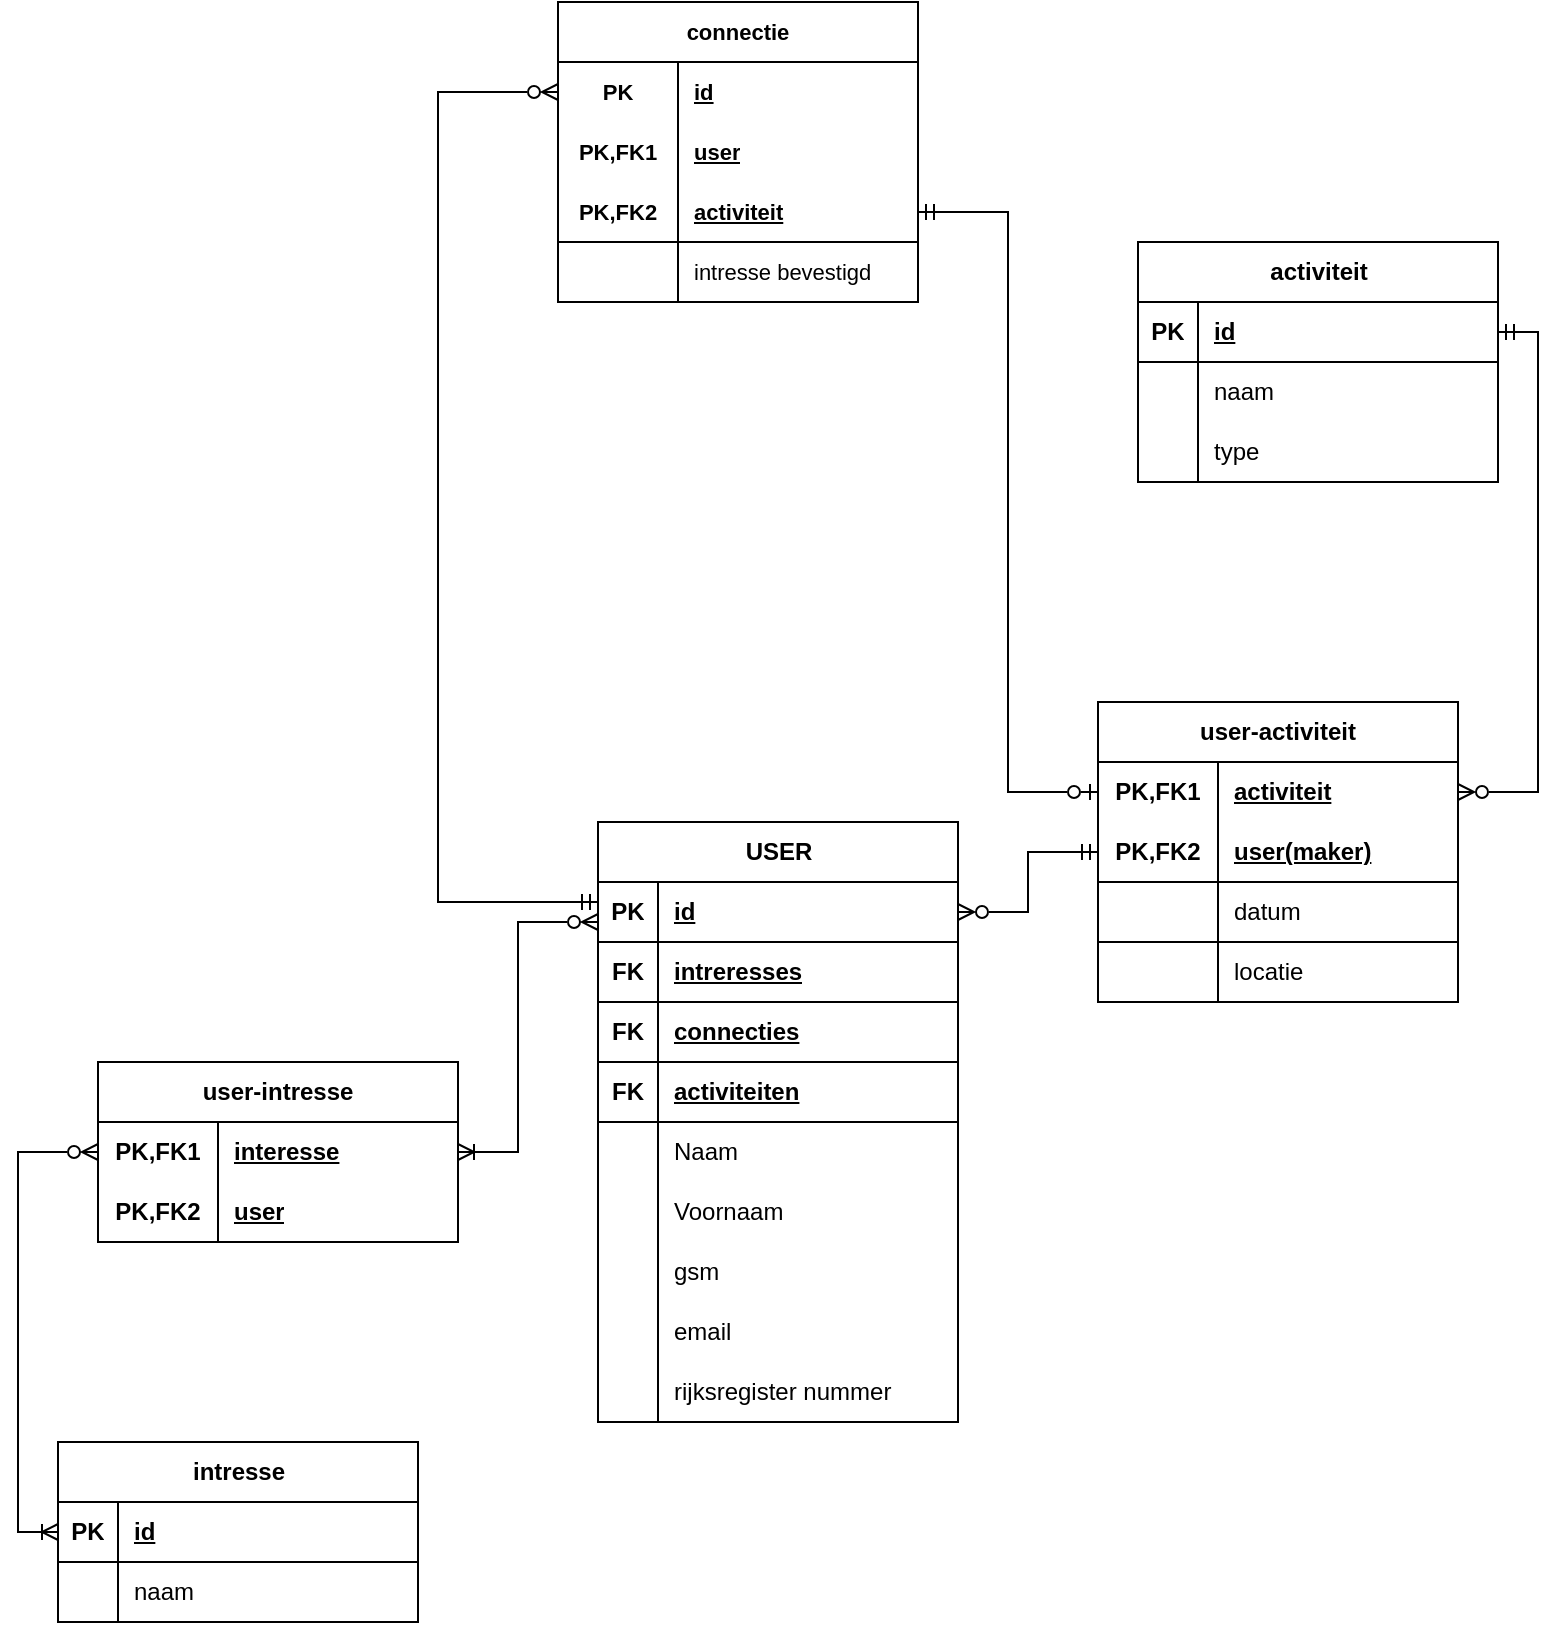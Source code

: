 <mxfile>
    <diagram name="Pagina-1" id="zkqFvFdBHUhe0cVwehjx">
        <mxGraphModel dx="555" dy="964" grid="1" gridSize="10" guides="1" tooltips="1" connect="1" arrows="1" fold="1" page="1" pageScale="1" pageWidth="827" pageHeight="1169" math="0" shadow="0">
            <root>
                <mxCell id="0"/>
                <mxCell id="1" parent="0"/>
                <mxCell id="kH-lECa4SdLWJ0C1_CDl-1" value="USER" style="shape=table;startSize=30;container=1;collapsible=1;childLayout=tableLayout;fixedRows=1;rowLines=0;fontStyle=1;align=center;resizeLast=1;html=1;" parent="1" vertex="1">
                    <mxGeometry x="350" y="700" width="180" height="300" as="geometry">
                        <mxRectangle x="280" y="360" width="70" height="30" as="alternateBounds"/>
                    </mxGeometry>
                </mxCell>
                <mxCell id="kH-lECa4SdLWJ0C1_CDl-2" value="" style="shape=tableRow;horizontal=0;startSize=0;swimlaneHead=0;swimlaneBody=0;fillColor=none;collapsible=0;dropTarget=0;points=[[0,0.5],[1,0.5]];portConstraint=eastwest;top=0;left=0;right=0;bottom=1;" parent="kH-lECa4SdLWJ0C1_CDl-1" vertex="1">
                    <mxGeometry y="30" width="180" height="30" as="geometry"/>
                </mxCell>
                <mxCell id="kH-lECa4SdLWJ0C1_CDl-3" value="PK" style="shape=partialRectangle;connectable=0;fillColor=none;top=0;left=0;bottom=0;right=0;fontStyle=1;overflow=hidden;whiteSpace=wrap;html=1;" parent="kH-lECa4SdLWJ0C1_CDl-2" vertex="1">
                    <mxGeometry width="30" height="30" as="geometry">
                        <mxRectangle width="30" height="30" as="alternateBounds"/>
                    </mxGeometry>
                </mxCell>
                <mxCell id="kH-lECa4SdLWJ0C1_CDl-4" value="id" style="shape=partialRectangle;connectable=0;fillColor=none;top=0;left=0;bottom=0;right=0;align=left;spacingLeft=6;fontStyle=5;overflow=hidden;whiteSpace=wrap;html=1;" parent="kH-lECa4SdLWJ0C1_CDl-2" vertex="1">
                    <mxGeometry x="30" width="150" height="30" as="geometry">
                        <mxRectangle width="150" height="30" as="alternateBounds"/>
                    </mxGeometry>
                </mxCell>
                <mxCell id="kH-lECa4SdLWJ0C1_CDl-14" value="" style="shape=tableRow;horizontal=0;startSize=0;swimlaneHead=0;swimlaneBody=0;fillColor=none;collapsible=0;dropTarget=0;points=[[0,0.5],[1,0.5]];portConstraint=eastwest;top=0;left=0;right=0;bottom=1;" parent="kH-lECa4SdLWJ0C1_CDl-1" vertex="1">
                    <mxGeometry y="60" width="180" height="30" as="geometry"/>
                </mxCell>
                <mxCell id="kH-lECa4SdLWJ0C1_CDl-15" value="FK" style="shape=partialRectangle;connectable=0;fillColor=none;top=0;left=0;bottom=0;right=0;fontStyle=1;overflow=hidden;whiteSpace=wrap;html=1;" parent="kH-lECa4SdLWJ0C1_CDl-14" vertex="1">
                    <mxGeometry width="30" height="30" as="geometry">
                        <mxRectangle width="30" height="30" as="alternateBounds"/>
                    </mxGeometry>
                </mxCell>
                <mxCell id="kH-lECa4SdLWJ0C1_CDl-16" value="intreresses" style="shape=partialRectangle;connectable=0;fillColor=none;top=0;left=0;bottom=0;right=0;align=left;spacingLeft=6;fontStyle=5;overflow=hidden;whiteSpace=wrap;html=1;" parent="kH-lECa4SdLWJ0C1_CDl-14" vertex="1">
                    <mxGeometry x="30" width="150" height="30" as="geometry">
                        <mxRectangle width="150" height="30" as="alternateBounds"/>
                    </mxGeometry>
                </mxCell>
                <mxCell id="kH-lECa4SdLWJ0C1_CDl-26" value="" style="shape=tableRow;horizontal=0;startSize=0;swimlaneHead=0;swimlaneBody=0;fillColor=none;collapsible=0;dropTarget=0;points=[[0,0.5],[1,0.5]];portConstraint=eastwest;top=0;left=0;right=0;bottom=1;" parent="kH-lECa4SdLWJ0C1_CDl-1" vertex="1">
                    <mxGeometry y="90" width="180" height="30" as="geometry"/>
                </mxCell>
                <mxCell id="kH-lECa4SdLWJ0C1_CDl-27" value="FK" style="shape=partialRectangle;connectable=0;fillColor=none;top=0;left=0;bottom=0;right=0;fontStyle=1;overflow=hidden;whiteSpace=wrap;html=1;" parent="kH-lECa4SdLWJ0C1_CDl-26" vertex="1">
                    <mxGeometry width="30" height="30" as="geometry">
                        <mxRectangle width="30" height="30" as="alternateBounds"/>
                    </mxGeometry>
                </mxCell>
                <mxCell id="kH-lECa4SdLWJ0C1_CDl-28" value="connecties" style="shape=partialRectangle;connectable=0;fillColor=none;top=0;left=0;bottom=0;right=0;align=left;spacingLeft=6;fontStyle=5;overflow=hidden;whiteSpace=wrap;html=1;" parent="kH-lECa4SdLWJ0C1_CDl-26" vertex="1">
                    <mxGeometry x="30" width="150" height="30" as="geometry">
                        <mxRectangle width="150" height="30" as="alternateBounds"/>
                    </mxGeometry>
                </mxCell>
                <mxCell id="kH-lECa4SdLWJ0C1_CDl-29" value="" style="shape=tableRow;horizontal=0;startSize=0;swimlaneHead=0;swimlaneBody=0;fillColor=none;collapsible=0;dropTarget=0;points=[[0,0.5],[1,0.5]];portConstraint=eastwest;top=0;left=0;right=0;bottom=1;" parent="kH-lECa4SdLWJ0C1_CDl-1" vertex="1">
                    <mxGeometry y="120" width="180" height="30" as="geometry"/>
                </mxCell>
                <mxCell id="kH-lECa4SdLWJ0C1_CDl-30" value="FK" style="shape=partialRectangle;connectable=0;fillColor=none;top=0;left=0;bottom=0;right=0;fontStyle=1;overflow=hidden;whiteSpace=wrap;html=1;" parent="kH-lECa4SdLWJ0C1_CDl-29" vertex="1">
                    <mxGeometry width="30" height="30" as="geometry">
                        <mxRectangle width="30" height="30" as="alternateBounds"/>
                    </mxGeometry>
                </mxCell>
                <mxCell id="kH-lECa4SdLWJ0C1_CDl-31" value="activiteiten" style="shape=partialRectangle;connectable=0;fillColor=none;top=0;left=0;bottom=0;right=0;align=left;spacingLeft=6;fontStyle=5;overflow=hidden;whiteSpace=wrap;html=1;" parent="kH-lECa4SdLWJ0C1_CDl-29" vertex="1">
                    <mxGeometry x="30" width="150" height="30" as="geometry">
                        <mxRectangle width="150" height="30" as="alternateBounds"/>
                    </mxGeometry>
                </mxCell>
                <mxCell id="kH-lECa4SdLWJ0C1_CDl-5" value="" style="shape=tableRow;horizontal=0;startSize=0;swimlaneHead=0;swimlaneBody=0;fillColor=none;collapsible=0;dropTarget=0;points=[[0,0.5],[1,0.5]];portConstraint=eastwest;top=0;left=0;right=0;bottom=0;" parent="kH-lECa4SdLWJ0C1_CDl-1" vertex="1">
                    <mxGeometry y="150" width="180" height="30" as="geometry"/>
                </mxCell>
                <mxCell id="kH-lECa4SdLWJ0C1_CDl-6" value="" style="shape=partialRectangle;connectable=0;fillColor=none;top=0;left=0;bottom=0;right=0;editable=1;overflow=hidden;whiteSpace=wrap;html=1;" parent="kH-lECa4SdLWJ0C1_CDl-5" vertex="1">
                    <mxGeometry width="30" height="30" as="geometry">
                        <mxRectangle width="30" height="30" as="alternateBounds"/>
                    </mxGeometry>
                </mxCell>
                <mxCell id="kH-lECa4SdLWJ0C1_CDl-7" value="Naam" style="shape=partialRectangle;connectable=0;fillColor=none;top=0;left=0;bottom=0;right=0;align=left;spacingLeft=6;overflow=hidden;whiteSpace=wrap;html=1;" parent="kH-lECa4SdLWJ0C1_CDl-5" vertex="1">
                    <mxGeometry x="30" width="150" height="30" as="geometry">
                        <mxRectangle width="150" height="30" as="alternateBounds"/>
                    </mxGeometry>
                </mxCell>
                <mxCell id="kH-lECa4SdLWJ0C1_CDl-8" value="" style="shape=tableRow;horizontal=0;startSize=0;swimlaneHead=0;swimlaneBody=0;fillColor=none;collapsible=0;dropTarget=0;points=[[0,0.5],[1,0.5]];portConstraint=eastwest;top=0;left=0;right=0;bottom=0;" parent="kH-lECa4SdLWJ0C1_CDl-1" vertex="1">
                    <mxGeometry y="180" width="180" height="30" as="geometry"/>
                </mxCell>
                <mxCell id="kH-lECa4SdLWJ0C1_CDl-9" value="" style="shape=partialRectangle;connectable=0;fillColor=none;top=0;left=0;bottom=0;right=0;editable=1;overflow=hidden;whiteSpace=wrap;html=1;" parent="kH-lECa4SdLWJ0C1_CDl-8" vertex="1">
                    <mxGeometry width="30" height="30" as="geometry">
                        <mxRectangle width="30" height="30" as="alternateBounds"/>
                    </mxGeometry>
                </mxCell>
                <mxCell id="kH-lECa4SdLWJ0C1_CDl-10" value="Voornaam" style="shape=partialRectangle;connectable=0;fillColor=none;top=0;left=0;bottom=0;right=0;align=left;spacingLeft=6;overflow=hidden;whiteSpace=wrap;html=1;" parent="kH-lECa4SdLWJ0C1_CDl-8" vertex="1">
                    <mxGeometry x="30" width="150" height="30" as="geometry">
                        <mxRectangle width="150" height="30" as="alternateBounds"/>
                    </mxGeometry>
                </mxCell>
                <mxCell id="kH-lECa4SdLWJ0C1_CDl-11" value="" style="shape=tableRow;horizontal=0;startSize=0;swimlaneHead=0;swimlaneBody=0;fillColor=none;collapsible=0;dropTarget=0;points=[[0,0.5],[1,0.5]];portConstraint=eastwest;top=0;left=0;right=0;bottom=0;" parent="kH-lECa4SdLWJ0C1_CDl-1" vertex="1">
                    <mxGeometry y="210" width="180" height="30" as="geometry"/>
                </mxCell>
                <mxCell id="kH-lECa4SdLWJ0C1_CDl-12" value="" style="shape=partialRectangle;connectable=0;fillColor=none;top=0;left=0;bottom=0;right=0;editable=1;overflow=hidden;whiteSpace=wrap;html=1;" parent="kH-lECa4SdLWJ0C1_CDl-11" vertex="1">
                    <mxGeometry width="30" height="30" as="geometry">
                        <mxRectangle width="30" height="30" as="alternateBounds"/>
                    </mxGeometry>
                </mxCell>
                <mxCell id="kH-lECa4SdLWJ0C1_CDl-13" value="gsm" style="shape=partialRectangle;connectable=0;fillColor=none;top=0;left=0;bottom=0;right=0;align=left;spacingLeft=6;overflow=hidden;whiteSpace=wrap;html=1;" parent="kH-lECa4SdLWJ0C1_CDl-11" vertex="1">
                    <mxGeometry x="30" width="150" height="30" as="geometry">
                        <mxRectangle width="150" height="30" as="alternateBounds"/>
                    </mxGeometry>
                </mxCell>
                <mxCell id="kH-lECa4SdLWJ0C1_CDl-20" value="" style="shape=tableRow;horizontal=0;startSize=0;swimlaneHead=0;swimlaneBody=0;fillColor=none;collapsible=0;dropTarget=0;points=[[0,0.5],[1,0.5]];portConstraint=eastwest;top=0;left=0;right=0;bottom=0;" parent="kH-lECa4SdLWJ0C1_CDl-1" vertex="1">
                    <mxGeometry y="240" width="180" height="30" as="geometry"/>
                </mxCell>
                <mxCell id="kH-lECa4SdLWJ0C1_CDl-21" value="" style="shape=partialRectangle;connectable=0;fillColor=none;top=0;left=0;bottom=0;right=0;editable=1;overflow=hidden;whiteSpace=wrap;html=1;" parent="kH-lECa4SdLWJ0C1_CDl-20" vertex="1">
                    <mxGeometry width="30" height="30" as="geometry">
                        <mxRectangle width="30" height="30" as="alternateBounds"/>
                    </mxGeometry>
                </mxCell>
                <mxCell id="kH-lECa4SdLWJ0C1_CDl-22" value="email" style="shape=partialRectangle;connectable=0;fillColor=none;top=0;left=0;bottom=0;right=0;align=left;spacingLeft=6;overflow=hidden;whiteSpace=wrap;html=1;" parent="kH-lECa4SdLWJ0C1_CDl-20" vertex="1">
                    <mxGeometry x="30" width="150" height="30" as="geometry">
                        <mxRectangle width="150" height="30" as="alternateBounds"/>
                    </mxGeometry>
                </mxCell>
                <mxCell id="kH-lECa4SdLWJ0C1_CDl-23" value="" style="shape=tableRow;horizontal=0;startSize=0;swimlaneHead=0;swimlaneBody=0;fillColor=none;collapsible=0;dropTarget=0;points=[[0,0.5],[1,0.5]];portConstraint=eastwest;top=0;left=0;right=0;bottom=0;" parent="kH-lECa4SdLWJ0C1_CDl-1" vertex="1">
                    <mxGeometry y="270" width="180" height="30" as="geometry"/>
                </mxCell>
                <mxCell id="kH-lECa4SdLWJ0C1_CDl-24" value="" style="shape=partialRectangle;connectable=0;fillColor=none;top=0;left=0;bottom=0;right=0;editable=1;overflow=hidden;whiteSpace=wrap;html=1;" parent="kH-lECa4SdLWJ0C1_CDl-23" vertex="1">
                    <mxGeometry width="30" height="30" as="geometry">
                        <mxRectangle width="30" height="30" as="alternateBounds"/>
                    </mxGeometry>
                </mxCell>
                <mxCell id="kH-lECa4SdLWJ0C1_CDl-25" value="rijksregister nummer" style="shape=partialRectangle;connectable=0;fillColor=none;top=0;left=0;bottom=0;right=0;align=left;spacingLeft=6;overflow=hidden;whiteSpace=wrap;html=1;" parent="kH-lECa4SdLWJ0C1_CDl-23" vertex="1">
                    <mxGeometry x="30" width="150" height="30" as="geometry">
                        <mxRectangle width="150" height="30" as="alternateBounds"/>
                    </mxGeometry>
                </mxCell>
                <mxCell id="kH-lECa4SdLWJ0C1_CDl-32" value="activiteit" style="shape=table;startSize=30;container=1;collapsible=1;childLayout=tableLayout;fixedRows=1;rowLines=0;fontStyle=1;align=center;resizeLast=1;html=1;" parent="1" vertex="1">
                    <mxGeometry x="620" y="410" width="180" height="120" as="geometry"/>
                </mxCell>
                <mxCell id="kH-lECa4SdLWJ0C1_CDl-33" value="" style="shape=tableRow;horizontal=0;startSize=0;swimlaneHead=0;swimlaneBody=0;fillColor=none;collapsible=0;dropTarget=0;points=[[0,0.5],[1,0.5]];portConstraint=eastwest;top=0;left=0;right=0;bottom=1;" parent="kH-lECa4SdLWJ0C1_CDl-32" vertex="1">
                    <mxGeometry y="30" width="180" height="30" as="geometry"/>
                </mxCell>
                <mxCell id="kH-lECa4SdLWJ0C1_CDl-34" value="PK" style="shape=partialRectangle;connectable=0;fillColor=none;top=0;left=0;bottom=0;right=0;fontStyle=1;overflow=hidden;whiteSpace=wrap;html=1;" parent="kH-lECa4SdLWJ0C1_CDl-33" vertex="1">
                    <mxGeometry width="30" height="30" as="geometry">
                        <mxRectangle width="30" height="30" as="alternateBounds"/>
                    </mxGeometry>
                </mxCell>
                <mxCell id="kH-lECa4SdLWJ0C1_CDl-35" value="id" style="shape=partialRectangle;connectable=0;fillColor=none;top=0;left=0;bottom=0;right=0;align=left;spacingLeft=6;fontStyle=5;overflow=hidden;whiteSpace=wrap;html=1;" parent="kH-lECa4SdLWJ0C1_CDl-33" vertex="1">
                    <mxGeometry x="30" width="150" height="30" as="geometry">
                        <mxRectangle width="150" height="30" as="alternateBounds"/>
                    </mxGeometry>
                </mxCell>
                <mxCell id="kH-lECa4SdLWJ0C1_CDl-36" value="" style="shape=tableRow;horizontal=0;startSize=0;swimlaneHead=0;swimlaneBody=0;fillColor=none;collapsible=0;dropTarget=0;points=[[0,0.5],[1,0.5]];portConstraint=eastwest;top=0;left=0;right=0;bottom=0;" parent="kH-lECa4SdLWJ0C1_CDl-32" vertex="1">
                    <mxGeometry y="60" width="180" height="30" as="geometry"/>
                </mxCell>
                <mxCell id="kH-lECa4SdLWJ0C1_CDl-37" value="" style="shape=partialRectangle;connectable=0;fillColor=none;top=0;left=0;bottom=0;right=0;editable=1;overflow=hidden;whiteSpace=wrap;html=1;" parent="kH-lECa4SdLWJ0C1_CDl-36" vertex="1">
                    <mxGeometry width="30" height="30" as="geometry">
                        <mxRectangle width="30" height="30" as="alternateBounds"/>
                    </mxGeometry>
                </mxCell>
                <mxCell id="kH-lECa4SdLWJ0C1_CDl-38" value="naam" style="shape=partialRectangle;connectable=0;fillColor=none;top=0;left=0;bottom=0;right=0;align=left;spacingLeft=6;overflow=hidden;whiteSpace=wrap;html=1;" parent="kH-lECa4SdLWJ0C1_CDl-36" vertex="1">
                    <mxGeometry x="30" width="150" height="30" as="geometry">
                        <mxRectangle width="150" height="30" as="alternateBounds"/>
                    </mxGeometry>
                </mxCell>
                <mxCell id="kH-lECa4SdLWJ0C1_CDl-39" value="" style="shape=tableRow;horizontal=0;startSize=0;swimlaneHead=0;swimlaneBody=0;fillColor=none;collapsible=0;dropTarget=0;points=[[0,0.5],[1,0.5]];portConstraint=eastwest;top=0;left=0;right=0;bottom=0;" parent="kH-lECa4SdLWJ0C1_CDl-32" vertex="1">
                    <mxGeometry y="90" width="180" height="30" as="geometry"/>
                </mxCell>
                <mxCell id="kH-lECa4SdLWJ0C1_CDl-40" value="" style="shape=partialRectangle;connectable=0;fillColor=none;top=0;left=0;bottom=0;right=0;editable=1;overflow=hidden;whiteSpace=wrap;html=1;" parent="kH-lECa4SdLWJ0C1_CDl-39" vertex="1">
                    <mxGeometry width="30" height="30" as="geometry">
                        <mxRectangle width="30" height="30" as="alternateBounds"/>
                    </mxGeometry>
                </mxCell>
                <mxCell id="kH-lECa4SdLWJ0C1_CDl-41" value="type" style="shape=partialRectangle;connectable=0;fillColor=none;top=0;left=0;bottom=0;right=0;align=left;spacingLeft=6;overflow=hidden;whiteSpace=wrap;html=1;" parent="kH-lECa4SdLWJ0C1_CDl-39" vertex="1">
                    <mxGeometry x="30" width="150" height="30" as="geometry">
                        <mxRectangle width="150" height="30" as="alternateBounds"/>
                    </mxGeometry>
                </mxCell>
                <mxCell id="kH-lECa4SdLWJ0C1_CDl-85" style="edgeStyle=orthogonalEdgeStyle;rounded=0;orthogonalLoop=1;jettySize=auto;html=1;endArrow=ERzeroToMany;endFill=0;startArrow=ERoneToMany;startFill=0;" parent="1" source="kH-lECa4SdLWJ0C1_CDl-58" target="kH-lECa4SdLWJ0C1_CDl-72" edge="1">
                    <mxGeometry relative="1" as="geometry">
                        <Array as="points">
                            <mxPoint x="60" y="1055"/>
                            <mxPoint x="60" y="865"/>
                        </Array>
                    </mxGeometry>
                </mxCell>
                <mxCell id="kH-lECa4SdLWJ0C1_CDl-58" value="intresse" style="shape=table;startSize=30;container=1;collapsible=1;childLayout=tableLayout;fixedRows=1;rowLines=0;fontStyle=1;align=center;resizeLast=1;html=1;" parent="1" vertex="1">
                    <mxGeometry x="80" y="1010" width="180" height="90" as="geometry"/>
                </mxCell>
                <mxCell id="kH-lECa4SdLWJ0C1_CDl-59" value="" style="shape=tableRow;horizontal=0;startSize=0;swimlaneHead=0;swimlaneBody=0;fillColor=none;collapsible=0;dropTarget=0;points=[[0,0.5],[1,0.5]];portConstraint=eastwest;top=0;left=0;right=0;bottom=1;" parent="kH-lECa4SdLWJ0C1_CDl-58" vertex="1">
                    <mxGeometry y="30" width="180" height="30" as="geometry"/>
                </mxCell>
                <mxCell id="kH-lECa4SdLWJ0C1_CDl-60" value="PK" style="shape=partialRectangle;connectable=0;fillColor=none;top=0;left=0;bottom=0;right=0;fontStyle=1;overflow=hidden;whiteSpace=wrap;html=1;" parent="kH-lECa4SdLWJ0C1_CDl-59" vertex="1">
                    <mxGeometry width="30" height="30" as="geometry">
                        <mxRectangle width="30" height="30" as="alternateBounds"/>
                    </mxGeometry>
                </mxCell>
                <mxCell id="kH-lECa4SdLWJ0C1_CDl-61" value="id" style="shape=partialRectangle;connectable=0;fillColor=none;top=0;left=0;bottom=0;right=0;align=left;spacingLeft=6;fontStyle=5;overflow=hidden;whiteSpace=wrap;html=1;" parent="kH-lECa4SdLWJ0C1_CDl-59" vertex="1">
                    <mxGeometry x="30" width="150" height="30" as="geometry">
                        <mxRectangle width="150" height="30" as="alternateBounds"/>
                    </mxGeometry>
                </mxCell>
                <mxCell id="kH-lECa4SdLWJ0C1_CDl-62" value="" style="shape=tableRow;horizontal=0;startSize=0;swimlaneHead=0;swimlaneBody=0;fillColor=none;collapsible=0;dropTarget=0;points=[[0,0.5],[1,0.5]];portConstraint=eastwest;top=0;left=0;right=0;bottom=0;" parent="kH-lECa4SdLWJ0C1_CDl-58" vertex="1">
                    <mxGeometry y="60" width="180" height="30" as="geometry"/>
                </mxCell>
                <mxCell id="kH-lECa4SdLWJ0C1_CDl-63" value="" style="shape=partialRectangle;connectable=0;fillColor=none;top=0;left=0;bottom=0;right=0;editable=1;overflow=hidden;whiteSpace=wrap;html=1;" parent="kH-lECa4SdLWJ0C1_CDl-62" vertex="1">
                    <mxGeometry width="30" height="30" as="geometry">
                        <mxRectangle width="30" height="30" as="alternateBounds"/>
                    </mxGeometry>
                </mxCell>
                <mxCell id="kH-lECa4SdLWJ0C1_CDl-64" value="naam" style="shape=partialRectangle;connectable=0;fillColor=none;top=0;left=0;bottom=0;right=0;align=left;spacingLeft=6;overflow=hidden;whiteSpace=wrap;html=1;" parent="kH-lECa4SdLWJ0C1_CDl-62" vertex="1">
                    <mxGeometry x="30" width="150" height="30" as="geometry">
                        <mxRectangle width="150" height="30" as="alternateBounds"/>
                    </mxGeometry>
                </mxCell>
                <mxCell id="kH-lECa4SdLWJ0C1_CDl-71" value="user-intresse" style="shape=table;startSize=30;container=1;collapsible=1;childLayout=tableLayout;fixedRows=1;rowLines=0;fontStyle=1;align=center;resizeLast=1;html=1;whiteSpace=wrap;" parent="1" vertex="1">
                    <mxGeometry x="100" y="820" width="180" height="90" as="geometry"/>
                </mxCell>
                <mxCell id="kH-lECa4SdLWJ0C1_CDl-72" value="" style="shape=tableRow;horizontal=0;startSize=0;swimlaneHead=0;swimlaneBody=0;fillColor=none;collapsible=0;dropTarget=0;points=[[0,0.5],[1,0.5]];portConstraint=eastwest;top=0;left=0;right=0;bottom=0;html=1;" parent="kH-lECa4SdLWJ0C1_CDl-71" vertex="1">
                    <mxGeometry y="30" width="180" height="30" as="geometry"/>
                </mxCell>
                <mxCell id="kH-lECa4SdLWJ0C1_CDl-73" value="PK,FK1" style="shape=partialRectangle;connectable=0;fillColor=none;top=0;left=0;bottom=0;right=0;fontStyle=1;overflow=hidden;html=1;whiteSpace=wrap;" parent="kH-lECa4SdLWJ0C1_CDl-72" vertex="1">
                    <mxGeometry width="60" height="30" as="geometry">
                        <mxRectangle width="60" height="30" as="alternateBounds"/>
                    </mxGeometry>
                </mxCell>
                <mxCell id="kH-lECa4SdLWJ0C1_CDl-74" value="interesse" style="shape=partialRectangle;connectable=0;fillColor=none;top=0;left=0;bottom=0;right=0;align=left;spacingLeft=6;fontStyle=5;overflow=hidden;html=1;whiteSpace=wrap;" parent="kH-lECa4SdLWJ0C1_CDl-72" vertex="1">
                    <mxGeometry x="60" width="120" height="30" as="geometry">
                        <mxRectangle width="120" height="30" as="alternateBounds"/>
                    </mxGeometry>
                </mxCell>
                <mxCell id="kH-lECa4SdLWJ0C1_CDl-75" value="" style="shape=tableRow;horizontal=0;startSize=0;swimlaneHead=0;swimlaneBody=0;fillColor=none;collapsible=0;dropTarget=0;points=[[0,0.5],[1,0.5]];portConstraint=eastwest;top=0;left=0;right=0;bottom=1;html=1;" parent="kH-lECa4SdLWJ0C1_CDl-71" vertex="1">
                    <mxGeometry y="60" width="180" height="30" as="geometry"/>
                </mxCell>
                <mxCell id="kH-lECa4SdLWJ0C1_CDl-76" value="PK,FK2" style="shape=partialRectangle;connectable=0;fillColor=none;top=0;left=0;bottom=0;right=0;fontStyle=1;overflow=hidden;html=1;whiteSpace=wrap;" parent="kH-lECa4SdLWJ0C1_CDl-75" vertex="1">
                    <mxGeometry width="60" height="30" as="geometry">
                        <mxRectangle width="60" height="30" as="alternateBounds"/>
                    </mxGeometry>
                </mxCell>
                <mxCell id="kH-lECa4SdLWJ0C1_CDl-77" value="user" style="shape=partialRectangle;connectable=0;fillColor=none;top=0;left=0;bottom=0;right=0;align=left;spacingLeft=6;fontStyle=5;overflow=hidden;html=1;whiteSpace=wrap;" parent="kH-lECa4SdLWJ0C1_CDl-75" vertex="1">
                    <mxGeometry x="60" width="120" height="30" as="geometry">
                        <mxRectangle width="120" height="30" as="alternateBounds"/>
                    </mxGeometry>
                </mxCell>
                <mxCell id="kH-lECa4SdLWJ0C1_CDl-86" style="edgeStyle=orthogonalEdgeStyle;shape=connector;rounded=0;orthogonalLoop=1;jettySize=auto;html=1;strokeColor=default;align=center;verticalAlign=middle;fontFamily=Helvetica;fontSize=11;fontColor=default;labelBackgroundColor=default;endArrow=ERzeroToMany;endFill=0;startArrow=ERoneToMany;startFill=0;" parent="1" source="kH-lECa4SdLWJ0C1_CDl-72" target="kH-lECa4SdLWJ0C1_CDl-2" edge="1">
                    <mxGeometry relative="1" as="geometry">
                        <Array as="points">
                            <mxPoint x="310" y="865"/>
                            <mxPoint x="310" y="750"/>
                        </Array>
                    </mxGeometry>
                </mxCell>
                <mxCell id="kH-lECa4SdLWJ0C1_CDl-101" value="user-activiteit" style="shape=table;startSize=30;container=1;collapsible=1;childLayout=tableLayout;fixedRows=1;rowLines=0;fontStyle=1;align=center;resizeLast=1;html=1;whiteSpace=wrap;" parent="1" vertex="1">
                    <mxGeometry x="600" y="640" width="180" height="150" as="geometry"/>
                </mxCell>
                <mxCell id="kH-lECa4SdLWJ0C1_CDl-102" value="" style="shape=tableRow;horizontal=0;startSize=0;swimlaneHead=0;swimlaneBody=0;fillColor=none;collapsible=0;dropTarget=0;points=[[0,0.5],[1,0.5]];portConstraint=eastwest;top=0;left=0;right=0;bottom=0;html=1;" parent="kH-lECa4SdLWJ0C1_CDl-101" vertex="1">
                    <mxGeometry y="30" width="180" height="30" as="geometry"/>
                </mxCell>
                <mxCell id="kH-lECa4SdLWJ0C1_CDl-103" value="PK,FK1" style="shape=partialRectangle;connectable=0;fillColor=none;top=0;left=0;bottom=0;right=0;fontStyle=1;overflow=hidden;html=1;whiteSpace=wrap;" parent="kH-lECa4SdLWJ0C1_CDl-102" vertex="1">
                    <mxGeometry width="60" height="30" as="geometry">
                        <mxRectangle width="60" height="30" as="alternateBounds"/>
                    </mxGeometry>
                </mxCell>
                <mxCell id="kH-lECa4SdLWJ0C1_CDl-104" value="activiteit" style="shape=partialRectangle;connectable=0;fillColor=none;top=0;left=0;bottom=0;right=0;align=left;spacingLeft=6;fontStyle=5;overflow=hidden;html=1;whiteSpace=wrap;" parent="kH-lECa4SdLWJ0C1_CDl-102" vertex="1">
                    <mxGeometry x="60" width="120" height="30" as="geometry">
                        <mxRectangle width="120" height="30" as="alternateBounds"/>
                    </mxGeometry>
                </mxCell>
                <mxCell id="kH-lECa4SdLWJ0C1_CDl-105" value="" style="shape=tableRow;horizontal=0;startSize=0;swimlaneHead=0;swimlaneBody=0;fillColor=none;collapsible=0;dropTarget=0;points=[[0,0.5],[1,0.5]];portConstraint=eastwest;top=0;left=0;right=0;bottom=1;html=1;" parent="kH-lECa4SdLWJ0C1_CDl-101" vertex="1">
                    <mxGeometry y="60" width="180" height="30" as="geometry"/>
                </mxCell>
                <mxCell id="kH-lECa4SdLWJ0C1_CDl-106" value="PK,FK2" style="shape=partialRectangle;connectable=0;fillColor=none;top=0;left=0;bottom=0;right=0;fontStyle=1;overflow=hidden;html=1;whiteSpace=wrap;" parent="kH-lECa4SdLWJ0C1_CDl-105" vertex="1">
                    <mxGeometry width="60" height="30" as="geometry">
                        <mxRectangle width="60" height="30" as="alternateBounds"/>
                    </mxGeometry>
                </mxCell>
                <mxCell id="kH-lECa4SdLWJ0C1_CDl-107" value="user(maker)" style="shape=partialRectangle;connectable=0;fillColor=none;top=0;left=0;bottom=0;right=0;align=left;spacingLeft=6;fontStyle=5;overflow=hidden;html=1;whiteSpace=wrap;" parent="kH-lECa4SdLWJ0C1_CDl-105" vertex="1">
                    <mxGeometry x="60" width="120" height="30" as="geometry">
                        <mxRectangle width="120" height="30" as="alternateBounds"/>
                    </mxGeometry>
                </mxCell>
                <mxCell id="kH-lECa4SdLWJ0C1_CDl-120" value="" style="shape=tableRow;horizontal=0;startSize=0;swimlaneHead=0;swimlaneBody=0;fillColor=none;collapsible=0;dropTarget=0;points=[[0,0.5],[1,0.5]];portConstraint=eastwest;top=0;left=0;right=0;bottom=1;html=1;" parent="kH-lECa4SdLWJ0C1_CDl-101" vertex="1">
                    <mxGeometry y="90" width="180" height="30" as="geometry"/>
                </mxCell>
                <mxCell id="kH-lECa4SdLWJ0C1_CDl-121" value="" style="shape=partialRectangle;connectable=0;fillColor=none;top=0;left=0;bottom=0;right=0;fontStyle=1;overflow=hidden;html=1;whiteSpace=wrap;" parent="kH-lECa4SdLWJ0C1_CDl-120" vertex="1">
                    <mxGeometry width="60" height="30" as="geometry">
                        <mxRectangle width="60" height="30" as="alternateBounds"/>
                    </mxGeometry>
                </mxCell>
                <mxCell id="kH-lECa4SdLWJ0C1_CDl-122" value="datum" style="shape=partialRectangle;connectable=0;fillColor=none;top=0;left=0;bottom=0;right=0;align=left;spacingLeft=6;fontStyle=0;overflow=hidden;html=1;whiteSpace=wrap;" parent="kH-lECa4SdLWJ0C1_CDl-120" vertex="1">
                    <mxGeometry x="60" width="120" height="30" as="geometry">
                        <mxRectangle width="120" height="30" as="alternateBounds"/>
                    </mxGeometry>
                </mxCell>
                <mxCell id="kH-lECa4SdLWJ0C1_CDl-123" value="" style="shape=tableRow;horizontal=0;startSize=0;swimlaneHead=0;swimlaneBody=0;fillColor=none;collapsible=0;dropTarget=0;points=[[0,0.5],[1,0.5]];portConstraint=eastwest;top=0;left=0;right=0;bottom=1;html=1;" parent="kH-lECa4SdLWJ0C1_CDl-101" vertex="1">
                    <mxGeometry y="120" width="180" height="30" as="geometry"/>
                </mxCell>
                <mxCell id="kH-lECa4SdLWJ0C1_CDl-124" value="" style="shape=partialRectangle;connectable=0;fillColor=none;top=0;left=0;bottom=0;right=0;fontStyle=1;overflow=hidden;html=1;whiteSpace=wrap;" parent="kH-lECa4SdLWJ0C1_CDl-123" vertex="1">
                    <mxGeometry width="60" height="30" as="geometry">
                        <mxRectangle width="60" height="30" as="alternateBounds"/>
                    </mxGeometry>
                </mxCell>
                <mxCell id="kH-lECa4SdLWJ0C1_CDl-125" value="locatie" style="shape=partialRectangle;connectable=0;fillColor=none;top=0;left=0;bottom=0;right=0;align=left;spacingLeft=6;fontStyle=0;overflow=hidden;html=1;whiteSpace=wrap;" parent="kH-lECa4SdLWJ0C1_CDl-123" vertex="1">
                    <mxGeometry x="60" width="120" height="30" as="geometry">
                        <mxRectangle width="120" height="30" as="alternateBounds"/>
                    </mxGeometry>
                </mxCell>
                <mxCell id="kH-lECa4SdLWJ0C1_CDl-108" style="edgeStyle=orthogonalEdgeStyle;shape=connector;rounded=0;orthogonalLoop=1;jettySize=auto;html=1;strokeColor=default;align=center;verticalAlign=middle;fontFamily=Helvetica;fontSize=11;fontColor=default;labelBackgroundColor=default;endArrow=ERzeroToMany;endFill=0;startArrow=ERmandOne;startFill=0;" parent="1" source="kH-lECa4SdLWJ0C1_CDl-105" target="kH-lECa4SdLWJ0C1_CDl-2" edge="1">
                    <mxGeometry relative="1" as="geometry"/>
                </mxCell>
                <mxCell id="kH-lECa4SdLWJ0C1_CDl-110" style="edgeStyle=orthogonalEdgeStyle;shape=connector;rounded=0;orthogonalLoop=1;jettySize=auto;html=1;entryX=1;entryY=0.5;entryDx=0;entryDy=0;strokeColor=default;align=center;verticalAlign=middle;fontFamily=Helvetica;fontSize=11;fontColor=default;labelBackgroundColor=default;endArrow=ERmandOne;endFill=0;startArrow=ERzeroToMany;startFill=0;" parent="1" source="kH-lECa4SdLWJ0C1_CDl-102" target="kH-lECa4SdLWJ0C1_CDl-33" edge="1">
                    <mxGeometry relative="1" as="geometry"/>
                </mxCell>
                <mxCell id="kH-lECa4SdLWJ0C1_CDl-132" value="connectie" style="shape=table;startSize=30;container=1;collapsible=1;childLayout=tableLayout;fixedRows=1;rowLines=0;fontStyle=1;align=center;resizeLast=1;html=1;whiteSpace=wrap;fontFamily=Helvetica;fontSize=11;fontColor=default;labelBackgroundColor=default;" parent="1" vertex="1">
                    <mxGeometry x="330" y="290" width="180" height="150" as="geometry"/>
                </mxCell>
                <mxCell id="kH-lECa4SdLWJ0C1_CDl-133" value="" style="shape=tableRow;horizontal=0;startSize=0;swimlaneHead=0;swimlaneBody=0;fillColor=none;collapsible=0;dropTarget=0;points=[[0,0.5],[1,0.5]];portConstraint=eastwest;top=0;left=0;right=0;bottom=0;html=1;fontFamily=Helvetica;fontSize=11;fontColor=default;labelBackgroundColor=default;" parent="kH-lECa4SdLWJ0C1_CDl-132" vertex="1">
                    <mxGeometry y="30" width="180" height="30" as="geometry"/>
                </mxCell>
                <mxCell id="kH-lECa4SdLWJ0C1_CDl-134" value="PK" style="shape=partialRectangle;connectable=0;fillColor=none;top=0;left=0;bottom=0;right=0;fontStyle=1;overflow=hidden;html=1;whiteSpace=wrap;fontFamily=Helvetica;fontSize=11;fontColor=default;labelBackgroundColor=default;" parent="kH-lECa4SdLWJ0C1_CDl-133" vertex="1">
                    <mxGeometry width="60" height="30" as="geometry">
                        <mxRectangle width="60" height="30" as="alternateBounds"/>
                    </mxGeometry>
                </mxCell>
                <mxCell id="kH-lECa4SdLWJ0C1_CDl-135" value="id" style="shape=partialRectangle;connectable=0;fillColor=none;top=0;left=0;bottom=0;right=0;align=left;spacingLeft=6;fontStyle=5;overflow=hidden;html=1;whiteSpace=wrap;fontFamily=Helvetica;fontSize=11;fontColor=default;labelBackgroundColor=default;" parent="kH-lECa4SdLWJ0C1_CDl-133" vertex="1">
                    <mxGeometry x="60" width="120" height="30" as="geometry">
                        <mxRectangle width="120" height="30" as="alternateBounds"/>
                    </mxGeometry>
                </mxCell>
                <mxCell id="kH-lECa4SdLWJ0C1_CDl-145" value="" style="shape=tableRow;horizontal=0;startSize=0;swimlaneHead=0;swimlaneBody=0;fillColor=none;collapsible=0;dropTarget=0;points=[[0,0.5],[1,0.5]];portConstraint=eastwest;top=0;left=0;right=0;bottom=0;html=1;fontFamily=Helvetica;fontSize=11;fontColor=default;labelBackgroundColor=default;" parent="kH-lECa4SdLWJ0C1_CDl-132" vertex="1">
                    <mxGeometry y="60" width="180" height="30" as="geometry"/>
                </mxCell>
                <mxCell id="kH-lECa4SdLWJ0C1_CDl-146" value="PK,FK1" style="shape=partialRectangle;connectable=0;fillColor=none;top=0;left=0;bottom=0;right=0;fontStyle=1;overflow=hidden;html=1;whiteSpace=wrap;fontFamily=Helvetica;fontSize=11;fontColor=default;labelBackgroundColor=default;" parent="kH-lECa4SdLWJ0C1_CDl-145" vertex="1">
                    <mxGeometry width="60" height="30" as="geometry">
                        <mxRectangle width="60" height="30" as="alternateBounds"/>
                    </mxGeometry>
                </mxCell>
                <mxCell id="kH-lECa4SdLWJ0C1_CDl-147" value="user" style="shape=partialRectangle;connectable=0;fillColor=none;top=0;left=0;bottom=0;right=0;align=left;spacingLeft=6;fontStyle=5;overflow=hidden;html=1;whiteSpace=wrap;fontFamily=Helvetica;fontSize=11;fontColor=default;labelBackgroundColor=default;" parent="kH-lECa4SdLWJ0C1_CDl-145" vertex="1">
                    <mxGeometry x="60" width="120" height="30" as="geometry">
                        <mxRectangle width="120" height="30" as="alternateBounds"/>
                    </mxGeometry>
                </mxCell>
                <mxCell id="kH-lECa4SdLWJ0C1_CDl-136" value="" style="shape=tableRow;horizontal=0;startSize=0;swimlaneHead=0;swimlaneBody=0;fillColor=none;collapsible=0;dropTarget=0;points=[[0,0.5],[1,0.5]];portConstraint=eastwest;top=0;left=0;right=0;bottom=1;html=1;fontFamily=Helvetica;fontSize=11;fontColor=default;labelBackgroundColor=default;" parent="kH-lECa4SdLWJ0C1_CDl-132" vertex="1">
                    <mxGeometry y="90" width="180" height="30" as="geometry"/>
                </mxCell>
                <mxCell id="kH-lECa4SdLWJ0C1_CDl-137" value="PK,FK2" style="shape=partialRectangle;connectable=0;fillColor=none;top=0;left=0;bottom=0;right=0;fontStyle=1;overflow=hidden;html=1;whiteSpace=wrap;fontFamily=Helvetica;fontSize=11;fontColor=default;labelBackgroundColor=default;" parent="kH-lECa4SdLWJ0C1_CDl-136" vertex="1">
                    <mxGeometry width="60" height="30" as="geometry">
                        <mxRectangle width="60" height="30" as="alternateBounds"/>
                    </mxGeometry>
                </mxCell>
                <mxCell id="kH-lECa4SdLWJ0C1_CDl-138" value="activiteit" style="shape=partialRectangle;connectable=0;fillColor=none;top=0;left=0;bottom=0;right=0;align=left;spacingLeft=6;fontStyle=5;overflow=hidden;html=1;whiteSpace=wrap;fontFamily=Helvetica;fontSize=11;fontColor=default;labelBackgroundColor=default;" parent="kH-lECa4SdLWJ0C1_CDl-136" vertex="1">
                    <mxGeometry x="60" width="120" height="30" as="geometry">
                        <mxRectangle width="120" height="30" as="alternateBounds"/>
                    </mxGeometry>
                </mxCell>
                <mxCell id="kH-lECa4SdLWJ0C1_CDl-139" value="" style="shape=tableRow;horizontal=0;startSize=0;swimlaneHead=0;swimlaneBody=0;fillColor=none;collapsible=0;dropTarget=0;points=[[0,0.5],[1,0.5]];portConstraint=eastwest;top=0;left=0;right=0;bottom=0;html=1;fontFamily=Helvetica;fontSize=11;fontColor=default;labelBackgroundColor=default;" parent="kH-lECa4SdLWJ0C1_CDl-132" vertex="1">
                    <mxGeometry y="120" width="180" height="30" as="geometry"/>
                </mxCell>
                <mxCell id="kH-lECa4SdLWJ0C1_CDl-140" value="" style="shape=partialRectangle;connectable=0;fillColor=none;top=0;left=0;bottom=0;right=0;editable=1;overflow=hidden;html=1;whiteSpace=wrap;fontFamily=Helvetica;fontSize=11;fontColor=default;labelBackgroundColor=default;" parent="kH-lECa4SdLWJ0C1_CDl-139" vertex="1">
                    <mxGeometry width="60" height="30" as="geometry">
                        <mxRectangle width="60" height="30" as="alternateBounds"/>
                    </mxGeometry>
                </mxCell>
                <mxCell id="kH-lECa4SdLWJ0C1_CDl-141" value="intresse bevestigd" style="shape=partialRectangle;connectable=0;fillColor=none;top=0;left=0;bottom=0;right=0;align=left;spacingLeft=6;overflow=hidden;html=1;whiteSpace=wrap;fontFamily=Helvetica;fontSize=11;fontColor=default;labelBackgroundColor=default;" parent="kH-lECa4SdLWJ0C1_CDl-139" vertex="1">
                    <mxGeometry x="60" width="120" height="30" as="geometry">
                        <mxRectangle width="120" height="30" as="alternateBounds"/>
                    </mxGeometry>
                </mxCell>
                <mxCell id="kH-lECa4SdLWJ0C1_CDl-151" style="edgeStyle=orthogonalEdgeStyle;shape=connector;rounded=0;orthogonalLoop=1;jettySize=auto;html=1;strokeColor=default;align=center;verticalAlign=middle;fontFamily=Helvetica;fontSize=11;fontColor=default;labelBackgroundColor=default;endArrow=ERmandOne;endFill=0;startArrow=ERzeroToMany;startFill=0;" parent="1" source="kH-lECa4SdLWJ0C1_CDl-133" target="kH-lECa4SdLWJ0C1_CDl-2" edge="1">
                    <mxGeometry relative="1" as="geometry">
                        <Array as="points">
                            <mxPoint x="270" y="335"/>
                            <mxPoint x="270" y="740"/>
                        </Array>
                    </mxGeometry>
                </mxCell>
                <mxCell id="kH-lECa4SdLWJ0C1_CDl-152" style="edgeStyle=orthogonalEdgeStyle;shape=connector;rounded=0;orthogonalLoop=1;jettySize=auto;html=1;strokeColor=default;align=center;verticalAlign=middle;fontFamily=Helvetica;fontSize=11;fontColor=default;labelBackgroundColor=default;endArrow=ERzeroToOne;endFill=0;startArrow=ERmandOne;startFill=0;" parent="1" source="kH-lECa4SdLWJ0C1_CDl-136" target="kH-lECa4SdLWJ0C1_CDl-102" edge="1">
                    <mxGeometry relative="1" as="geometry"/>
                </mxCell>
            </root>
        </mxGraphModel>
    </diagram>
</mxfile>